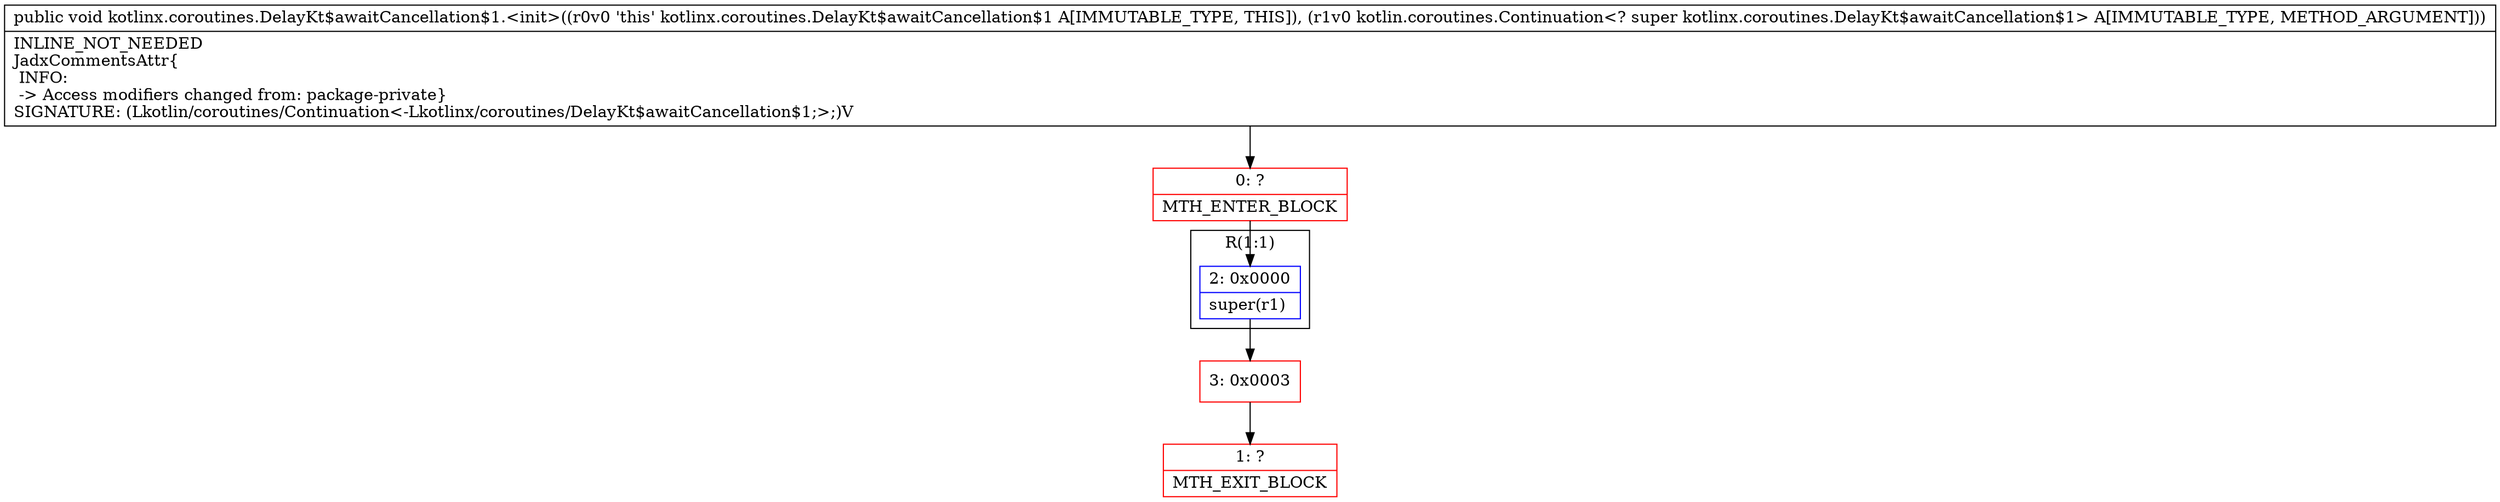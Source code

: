 digraph "CFG forkotlinx.coroutines.DelayKt$awaitCancellation$1.\<init\>(Lkotlin\/coroutines\/Continuation;)V" {
subgraph cluster_Region_1685884516 {
label = "R(1:1)";
node [shape=record,color=blue];
Node_2 [shape=record,label="{2\:\ 0x0000|super(r1)\l}"];
}
Node_0 [shape=record,color=red,label="{0\:\ ?|MTH_ENTER_BLOCK\l}"];
Node_3 [shape=record,color=red,label="{3\:\ 0x0003}"];
Node_1 [shape=record,color=red,label="{1\:\ ?|MTH_EXIT_BLOCK\l}"];
MethodNode[shape=record,label="{public void kotlinx.coroutines.DelayKt$awaitCancellation$1.\<init\>((r0v0 'this' kotlinx.coroutines.DelayKt$awaitCancellation$1 A[IMMUTABLE_TYPE, THIS]), (r1v0 kotlin.coroutines.Continuation\<? super kotlinx.coroutines.DelayKt$awaitCancellation$1\> A[IMMUTABLE_TYPE, METHOD_ARGUMENT]))  | INLINE_NOT_NEEDED\lJadxCommentsAttr\{\l INFO: \l \-\> Access modifiers changed from: package\-private\}\lSIGNATURE: (Lkotlin\/coroutines\/Continuation\<\-Lkotlinx\/coroutines\/DelayKt$awaitCancellation$1;\>;)V\l}"];
MethodNode -> Node_0;Node_2 -> Node_3;
Node_0 -> Node_2;
Node_3 -> Node_1;
}

